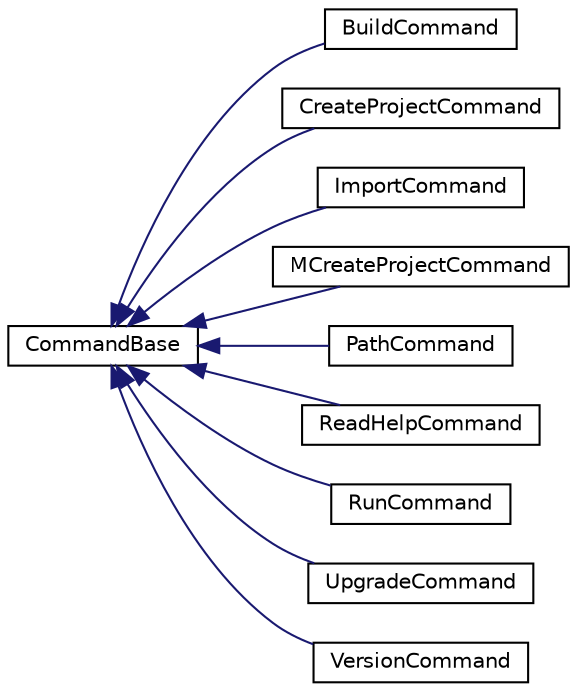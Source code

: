 digraph "Graphical Class Hierarchy"
{
 // LATEX_PDF_SIZE
  edge [fontname="Helvetica",fontsize="10",labelfontname="Helvetica",labelfontsize="10"];
  node [fontname="Helvetica",fontsize="10",shape=record];
  rankdir="LR";
  Node0 [label="CommandBase",height=0.2,width=0.4,color="black", fillcolor="white", style="filled",URL="$class_command_base.html",tooltip="Es la Clase de la que heredantodos los Comandos de Next."];
  Node0 -> Node1 [dir="back",color="midnightblue",fontsize="10",style="solid",fontname="Helvetica"];
  Node1 [label="BuildCommand",height=0.2,width=0.4,color="black", fillcolor="white", style="filled",URL="$class_build_command.html",tooltip="Comado para compilar y enlazar un proyecto de Next."];
  Node0 -> Node2 [dir="back",color="midnightblue",fontsize="10",style="solid",fontname="Helvetica"];
  Node2 [label="CreateProjectCommand",height=0.2,width=0.4,color="black", fillcolor="white", style="filled",URL="$class_create_project_command.html",tooltip="Comando para la creacion de un nuevo Proyecto de Next."];
  Node0 -> Node3 [dir="back",color="midnightblue",fontsize="10",style="solid",fontname="Helvetica"];
  Node3 [label="ImportCommand",height=0.2,width=0.4,color="black", fillcolor="white", style="filled",URL="$class_import_command.html",tooltip="Comado para clonar e importar otro proyecto de Next como una biblioteca."];
  Node0 -> Node4 [dir="back",color="midnightblue",fontsize="10",style="solid",fontname="Helvetica"];
  Node4 [label="MCreateProjectCommand",height=0.2,width=0.4,color="black", fillcolor="white", style="filled",URL="$class_m_create_project_command.html",tooltip="Comando para la creacion de un nuevo Proyecto de Next."];
  Node0 -> Node5 [dir="back",color="midnightblue",fontsize="10",style="solid",fontname="Helvetica"];
  Node5 [label="PathCommand",height=0.2,width=0.4,color="black", fillcolor="white", style="filled",URL="$class_path_command.html",tooltip="Comado que localiza la ruta en la que esta instalado Next."];
  Node0 -> Node6 [dir="back",color="midnightblue",fontsize="10",style="solid",fontname="Helvetica"];
  Node6 [label="ReadHelpCommand",height=0.2,width=0.4,color="black", fillcolor="white", style="filled",URL="$class_read_help_command.html",tooltip="Comado para leer el archivo de ayuda \"help\"."];
  Node0 -> Node7 [dir="back",color="midnightblue",fontsize="10",style="solid",fontname="Helvetica"];
  Node7 [label="RunCommand",height=0.2,width=0.4,color="black", fillcolor="white", style="filled",URL="$class_run_command.html",tooltip="COmando para ejecutar el proyecto de Next."];
  Node0 -> Node8 [dir="back",color="midnightblue",fontsize="10",style="solid",fontname="Helvetica"];
  Node8 [label="UpgradeCommand",height=0.2,width=0.4,color="black", fillcolor="white", style="filled",URL="$class_upgrade_command.html",tooltip="Comando para actualizar Next."];
  Node0 -> Node9 [dir="back",color="midnightblue",fontsize="10",style="solid",fontname="Helvetica"];
  Node9 [label="VersionCommand",height=0.2,width=0.4,color="black", fillcolor="white", style="filled",URL="$class_version_command.html",tooltip="COmado para mostrar la version de Next."];
}
